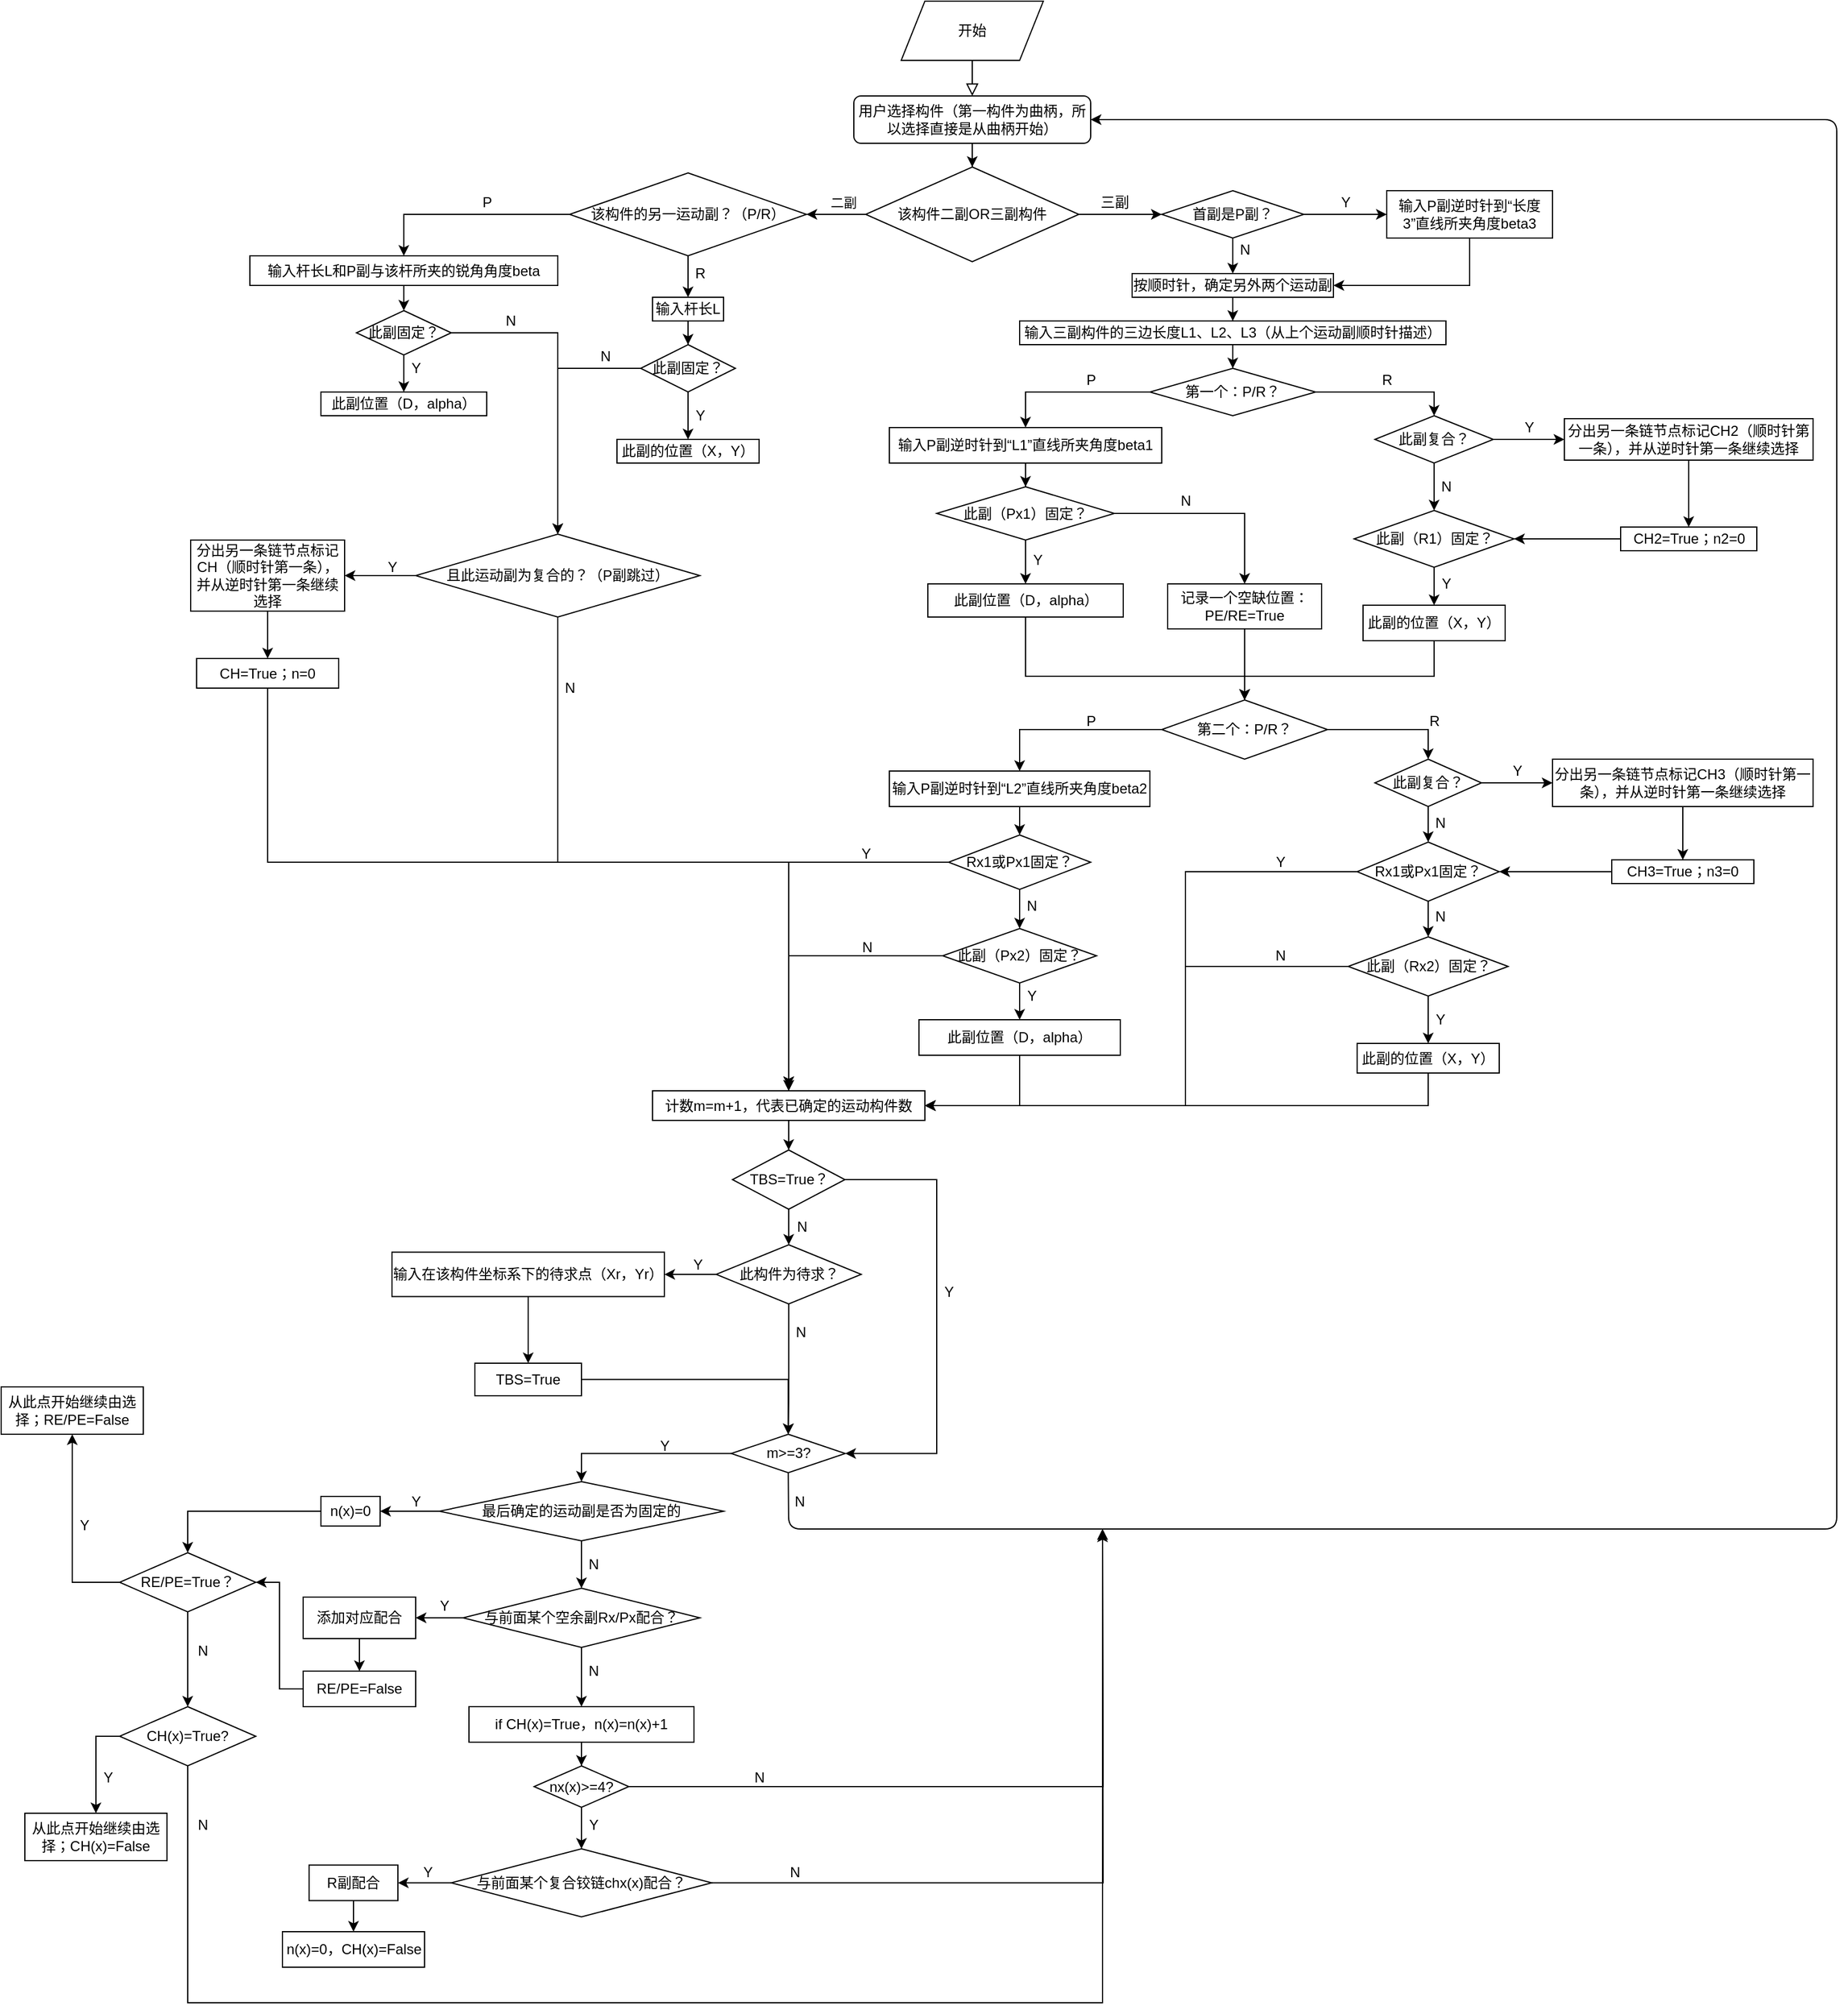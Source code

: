 <mxfile version="13.7.7" type="github">
  <diagram id="C5RBs43oDa-KdzZeNtuy" name="Page-1">
    <mxGraphModel dx="2249" dy="747" grid="1" gridSize="10" guides="1" tooltips="1" connect="1" arrows="1" fold="1" page="1" pageScale="1" pageWidth="827" pageHeight="1169" math="0" shadow="0">
      <root>
        <mxCell id="WIyWlLk6GJQsqaUBKTNV-0" />
        <mxCell id="WIyWlLk6GJQsqaUBKTNV-1" parent="WIyWlLk6GJQsqaUBKTNV-0" />
        <mxCell id="WIyWlLk6GJQsqaUBKTNV-2" value="" style="rounded=0;html=1;jettySize=auto;orthogonalLoop=1;fontSize=11;endArrow=block;endFill=0;endSize=8;strokeWidth=1;shadow=0;labelBackgroundColor=none;edgeStyle=orthogonalEdgeStyle;" parent="WIyWlLk6GJQsqaUBKTNV-1" edge="1">
          <mxGeometry relative="1" as="geometry">
            <mxPoint x="460" y="80" as="sourcePoint" />
            <mxPoint x="460" y="110" as="targetPoint" />
          </mxGeometry>
        </mxCell>
        <mxCell id="-kr_qZ6YlgbHXMkLGOQx-3" value="" style="edgeStyle=orthogonalEdgeStyle;rounded=0;orthogonalLoop=1;jettySize=auto;html=1;" edge="1" parent="WIyWlLk6GJQsqaUBKTNV-1" source="-kr_qZ6YlgbHXMkLGOQx-0" target="-kr_qZ6YlgbHXMkLGOQx-2">
          <mxGeometry relative="1" as="geometry" />
        </mxCell>
        <mxCell id="-kr_qZ6YlgbHXMkLGOQx-0" value="用户选择构件（第一构件为曲柄，所以选择直接是从曲柄开始）" style="rounded=1;whiteSpace=wrap;html=1;" vertex="1" parent="WIyWlLk6GJQsqaUBKTNV-1">
          <mxGeometry x="360" y="110" width="200" height="40" as="geometry" />
        </mxCell>
        <mxCell id="-kr_qZ6YlgbHXMkLGOQx-1" value="开始" style="shape=parallelogram;perimeter=parallelogramPerimeter;whiteSpace=wrap;html=1;fixedSize=1;" vertex="1" parent="WIyWlLk6GJQsqaUBKTNV-1">
          <mxGeometry x="400" y="30" width="120" height="50" as="geometry" />
        </mxCell>
        <mxCell id="-kr_qZ6YlgbHXMkLGOQx-5" value="" style="edgeStyle=orthogonalEdgeStyle;rounded=0;orthogonalLoop=1;jettySize=auto;html=1;" edge="1" parent="WIyWlLk6GJQsqaUBKTNV-1" source="-kr_qZ6YlgbHXMkLGOQx-2" target="-kr_qZ6YlgbHXMkLGOQx-4">
          <mxGeometry relative="1" as="geometry" />
        </mxCell>
        <mxCell id="-kr_qZ6YlgbHXMkLGOQx-6" value="二副&lt;br&gt;" style="edgeLabel;html=1;align=center;verticalAlign=middle;resizable=0;points=[];" vertex="1" connectable="0" parent="-kr_qZ6YlgbHXMkLGOQx-5">
          <mxGeometry x="-0.25" y="-3" relative="1" as="geometry">
            <mxPoint y="-7" as="offset" />
          </mxGeometry>
        </mxCell>
        <mxCell id="-kr_qZ6YlgbHXMkLGOQx-9" value="" style="edgeStyle=orthogonalEdgeStyle;rounded=0;orthogonalLoop=1;jettySize=auto;html=1;" edge="1" parent="WIyWlLk6GJQsqaUBKTNV-1" source="-kr_qZ6YlgbHXMkLGOQx-2" target="-kr_qZ6YlgbHXMkLGOQx-8">
          <mxGeometry relative="1" as="geometry" />
        </mxCell>
        <mxCell id="-kr_qZ6YlgbHXMkLGOQx-2" value="该构件二副OR三副构件" style="rhombus;whiteSpace=wrap;html=1;" vertex="1" parent="WIyWlLk6GJQsqaUBKTNV-1">
          <mxGeometry x="370" y="170" width="180" height="80" as="geometry" />
        </mxCell>
        <mxCell id="-kr_qZ6YlgbHXMkLGOQx-27" value="" style="edgeStyle=orthogonalEdgeStyle;rounded=0;orthogonalLoop=1;jettySize=auto;html=1;" edge="1" parent="WIyWlLk6GJQsqaUBKTNV-1" source="-kr_qZ6YlgbHXMkLGOQx-4" target="-kr_qZ6YlgbHXMkLGOQx-26">
          <mxGeometry relative="1" as="geometry" />
        </mxCell>
        <mxCell id="-kr_qZ6YlgbHXMkLGOQx-30" value="" style="edgeStyle=orthogonalEdgeStyle;rounded=0;orthogonalLoop=1;jettySize=auto;html=1;entryX=0.5;entryY=0;entryDx=0;entryDy=0;" edge="1" parent="WIyWlLk6GJQsqaUBKTNV-1" source="-kr_qZ6YlgbHXMkLGOQx-4" target="-kr_qZ6YlgbHXMkLGOQx-29">
          <mxGeometry relative="1" as="geometry" />
        </mxCell>
        <mxCell id="-kr_qZ6YlgbHXMkLGOQx-4" value="该构件的另一运动副？（P/R）" style="rhombus;whiteSpace=wrap;html=1;" vertex="1" parent="WIyWlLk6GJQsqaUBKTNV-1">
          <mxGeometry x="120" y="175" width="200" height="70" as="geometry" />
        </mxCell>
        <mxCell id="-kr_qZ6YlgbHXMkLGOQx-12" value="" style="edgeStyle=orthogonalEdgeStyle;rounded=0;orthogonalLoop=1;jettySize=auto;html=1;entryX=0.5;entryY=0;entryDx=0;entryDy=0;" edge="1" parent="WIyWlLk6GJQsqaUBKTNV-1" source="-kr_qZ6YlgbHXMkLGOQx-8" target="-kr_qZ6YlgbHXMkLGOQx-16">
          <mxGeometry relative="1" as="geometry">
            <mxPoint x="690" y="270" as="targetPoint" />
          </mxGeometry>
        </mxCell>
        <mxCell id="-kr_qZ6YlgbHXMkLGOQx-15" value="" style="edgeStyle=orthogonalEdgeStyle;rounded=0;orthogonalLoop=1;jettySize=auto;html=1;" edge="1" parent="WIyWlLk6GJQsqaUBKTNV-1" source="-kr_qZ6YlgbHXMkLGOQx-8" target="-kr_qZ6YlgbHXMkLGOQx-14">
          <mxGeometry relative="1" as="geometry" />
        </mxCell>
        <mxCell id="-kr_qZ6YlgbHXMkLGOQx-8" value="首副是P副？" style="rhombus;whiteSpace=wrap;html=1;" vertex="1" parent="WIyWlLk6GJQsqaUBKTNV-1">
          <mxGeometry x="620" y="190" width="120" height="40" as="geometry" />
        </mxCell>
        <mxCell id="-kr_qZ6YlgbHXMkLGOQx-10" value="三副" style="text;html=1;align=center;verticalAlign=middle;resizable=0;points=[];autosize=1;" vertex="1" parent="WIyWlLk6GJQsqaUBKTNV-1">
          <mxGeometry x="560" y="190" width="40" height="20" as="geometry" />
        </mxCell>
        <mxCell id="-kr_qZ6YlgbHXMkLGOQx-13" value="N" style="text;html=1;align=center;verticalAlign=middle;resizable=0;points=[];autosize=1;" vertex="1" parent="WIyWlLk6GJQsqaUBKTNV-1">
          <mxGeometry x="680" y="230" width="20" height="20" as="geometry" />
        </mxCell>
        <mxCell id="-kr_qZ6YlgbHXMkLGOQx-25" value="" style="edgeStyle=orthogonalEdgeStyle;rounded=0;orthogonalLoop=1;jettySize=auto;html=1;entryX=1;entryY=0.5;entryDx=0;entryDy=0;exitX=0.5;exitY=1;exitDx=0;exitDy=0;" edge="1" parent="WIyWlLk6GJQsqaUBKTNV-1" source="-kr_qZ6YlgbHXMkLGOQx-14" target="-kr_qZ6YlgbHXMkLGOQx-16">
          <mxGeometry relative="1" as="geometry" />
        </mxCell>
        <mxCell id="-kr_qZ6YlgbHXMkLGOQx-14" value="输入P副逆时针到“长度3”直线所夹角度beta3" style="whiteSpace=wrap;html=1;" vertex="1" parent="WIyWlLk6GJQsqaUBKTNV-1">
          <mxGeometry x="810" y="190" width="140" height="40" as="geometry" />
        </mxCell>
        <mxCell id="-kr_qZ6YlgbHXMkLGOQx-24" value="" style="edgeStyle=orthogonalEdgeStyle;rounded=0;orthogonalLoop=1;jettySize=auto;html=1;" edge="1" parent="WIyWlLk6GJQsqaUBKTNV-1" source="-kr_qZ6YlgbHXMkLGOQx-16" target="-kr_qZ6YlgbHXMkLGOQx-23">
          <mxGeometry relative="1" as="geometry" />
        </mxCell>
        <mxCell id="-kr_qZ6YlgbHXMkLGOQx-16" value="按顺时针，确定另外两个运动副" style="rounded=0;whiteSpace=wrap;html=1;" vertex="1" parent="WIyWlLk6GJQsqaUBKTNV-1">
          <mxGeometry x="595" y="260" width="170" height="20" as="geometry" />
        </mxCell>
        <mxCell id="-kr_qZ6YlgbHXMkLGOQx-18" value="Y" style="text;html=1;align=center;verticalAlign=middle;resizable=0;points=[];autosize=1;" vertex="1" parent="WIyWlLk6GJQsqaUBKTNV-1">
          <mxGeometry x="765" y="190" width="20" height="20" as="geometry" />
        </mxCell>
        <mxCell id="-kr_qZ6YlgbHXMkLGOQx-19" style="edgeStyle=orthogonalEdgeStyle;rounded=0;orthogonalLoop=1;jettySize=auto;html=1;exitX=0.5;exitY=1;exitDx=0;exitDy=0;" edge="1" parent="WIyWlLk6GJQsqaUBKTNV-1" source="-kr_qZ6YlgbHXMkLGOQx-16" target="-kr_qZ6YlgbHXMkLGOQx-16">
          <mxGeometry relative="1" as="geometry" />
        </mxCell>
        <mxCell id="-kr_qZ6YlgbHXMkLGOQx-20" style="edgeStyle=orthogonalEdgeStyle;rounded=0;orthogonalLoop=1;jettySize=auto;html=1;exitX=0.5;exitY=1;exitDx=0;exitDy=0;" edge="1" parent="WIyWlLk6GJQsqaUBKTNV-1" source="-kr_qZ6YlgbHXMkLGOQx-16" target="-kr_qZ6YlgbHXMkLGOQx-16">
          <mxGeometry relative="1" as="geometry" />
        </mxCell>
        <mxCell id="-kr_qZ6YlgbHXMkLGOQx-53" value="" style="edgeStyle=orthogonalEdgeStyle;rounded=0;orthogonalLoop=1;jettySize=auto;html=1;" edge="1" parent="WIyWlLk6GJQsqaUBKTNV-1" source="-kr_qZ6YlgbHXMkLGOQx-23" target="-kr_qZ6YlgbHXMkLGOQx-52">
          <mxGeometry relative="1" as="geometry" />
        </mxCell>
        <mxCell id="-kr_qZ6YlgbHXMkLGOQx-23" value="输入三副构件的三边长度L1、L2、L3（从上个运动副顺时针描述）" style="whiteSpace=wrap;html=1;rounded=0;" vertex="1" parent="WIyWlLk6GJQsqaUBKTNV-1">
          <mxGeometry x="500" y="300" width="360" height="20" as="geometry" />
        </mxCell>
        <mxCell id="-kr_qZ6YlgbHXMkLGOQx-40" value="" style="edgeStyle=orthogonalEdgeStyle;rounded=0;orthogonalLoop=1;jettySize=auto;html=1;" edge="1" parent="WIyWlLk6GJQsqaUBKTNV-1" source="-kr_qZ6YlgbHXMkLGOQx-26" target="-kr_qZ6YlgbHXMkLGOQx-39">
          <mxGeometry relative="1" as="geometry" />
        </mxCell>
        <mxCell id="-kr_qZ6YlgbHXMkLGOQx-26" value="输入杆长L" style="whiteSpace=wrap;html=1;" vertex="1" parent="WIyWlLk6GJQsqaUBKTNV-1">
          <mxGeometry x="190" y="280" width="60" height="20" as="geometry" />
        </mxCell>
        <mxCell id="-kr_qZ6YlgbHXMkLGOQx-28" value="R" style="text;html=1;align=center;verticalAlign=middle;resizable=0;points=[];autosize=1;" vertex="1" parent="WIyWlLk6GJQsqaUBKTNV-1">
          <mxGeometry x="220" y="250" width="20" height="20" as="geometry" />
        </mxCell>
        <mxCell id="-kr_qZ6YlgbHXMkLGOQx-33" value="" style="edgeStyle=orthogonalEdgeStyle;rounded=0;orthogonalLoop=1;jettySize=auto;html=1;" edge="1" parent="WIyWlLk6GJQsqaUBKTNV-1" source="-kr_qZ6YlgbHXMkLGOQx-29" target="-kr_qZ6YlgbHXMkLGOQx-32">
          <mxGeometry relative="1" as="geometry" />
        </mxCell>
        <mxCell id="-kr_qZ6YlgbHXMkLGOQx-29" value="输入杆长L和P副与该杆所夹的锐角角度beta" style="whiteSpace=wrap;html=1;" vertex="1" parent="WIyWlLk6GJQsqaUBKTNV-1">
          <mxGeometry x="-150" y="245" width="260" height="25" as="geometry" />
        </mxCell>
        <mxCell id="-kr_qZ6YlgbHXMkLGOQx-31" value="P" style="text;html=1;align=center;verticalAlign=middle;resizable=0;points=[];autosize=1;" vertex="1" parent="WIyWlLk6GJQsqaUBKTNV-1">
          <mxGeometry x="40" y="190" width="20" height="20" as="geometry" />
        </mxCell>
        <mxCell id="-kr_qZ6YlgbHXMkLGOQx-35" value="" style="edgeStyle=orthogonalEdgeStyle;rounded=0;orthogonalLoop=1;jettySize=auto;html=1;" edge="1" parent="WIyWlLk6GJQsqaUBKTNV-1" source="-kr_qZ6YlgbHXMkLGOQx-32" target="-kr_qZ6YlgbHXMkLGOQx-34">
          <mxGeometry relative="1" as="geometry" />
        </mxCell>
        <mxCell id="-kr_qZ6YlgbHXMkLGOQx-38" value="" style="edgeStyle=orthogonalEdgeStyle;rounded=0;orthogonalLoop=1;jettySize=auto;html=1;exitX=1;exitY=0.5;exitDx=0;exitDy=0;" edge="1" parent="WIyWlLk6GJQsqaUBKTNV-1" source="-kr_qZ6YlgbHXMkLGOQx-32" target="-kr_qZ6YlgbHXMkLGOQx-37">
          <mxGeometry relative="1" as="geometry" />
        </mxCell>
        <mxCell id="-kr_qZ6YlgbHXMkLGOQx-32" value="此副固定？" style="rhombus;whiteSpace=wrap;html=1;" vertex="1" parent="WIyWlLk6GJQsqaUBKTNV-1">
          <mxGeometry x="-60" y="291.25" width="80" height="37.5" as="geometry" />
        </mxCell>
        <mxCell id="-kr_qZ6YlgbHXMkLGOQx-34" value="此副位置（D，alpha）" style="whiteSpace=wrap;html=1;" vertex="1" parent="WIyWlLk6GJQsqaUBKTNV-1">
          <mxGeometry x="-90" y="360" width="140" height="20" as="geometry" />
        </mxCell>
        <mxCell id="-kr_qZ6YlgbHXMkLGOQx-36" value="Y" style="text;html=1;align=center;verticalAlign=middle;resizable=0;points=[];autosize=1;" vertex="1" parent="WIyWlLk6GJQsqaUBKTNV-1">
          <mxGeometry x="-20" y="330" width="20" height="20" as="geometry" />
        </mxCell>
        <mxCell id="-kr_qZ6YlgbHXMkLGOQx-49" value="" style="edgeStyle=orthogonalEdgeStyle;rounded=0;orthogonalLoop=1;jettySize=auto;html=1;" edge="1" parent="WIyWlLk6GJQsqaUBKTNV-1" source="-kr_qZ6YlgbHXMkLGOQx-37" target="-kr_qZ6YlgbHXMkLGOQx-48">
          <mxGeometry relative="1" as="geometry" />
        </mxCell>
        <mxCell id="-kr_qZ6YlgbHXMkLGOQx-126" style="edgeStyle=orthogonalEdgeStyle;rounded=0;orthogonalLoop=1;jettySize=auto;html=1;exitX=0.5;exitY=1;exitDx=0;exitDy=0;entryX=0.5;entryY=0;entryDx=0;entryDy=0;" edge="1" parent="WIyWlLk6GJQsqaUBKTNV-1">
          <mxGeometry relative="1" as="geometry">
            <mxPoint x="110" y="547" as="sourcePoint" />
            <mxPoint x="305" y="947" as="targetPoint" />
            <Array as="points">
              <mxPoint x="110" y="757" />
              <mxPoint x="305" y="757" />
            </Array>
          </mxGeometry>
        </mxCell>
        <mxCell id="-kr_qZ6YlgbHXMkLGOQx-37" value="且此运动副为复合的？（P副跳过）" style="rhombus;whiteSpace=wrap;html=1;" vertex="1" parent="WIyWlLk6GJQsqaUBKTNV-1">
          <mxGeometry x="-10" y="480" width="240" height="70" as="geometry" />
        </mxCell>
        <mxCell id="-kr_qZ6YlgbHXMkLGOQx-41" style="edgeStyle=orthogonalEdgeStyle;rounded=0;orthogonalLoop=1;jettySize=auto;html=1;exitX=0;exitY=0.5;exitDx=0;exitDy=0;entryX=0.5;entryY=0;entryDx=0;entryDy=0;" edge="1" parent="WIyWlLk6GJQsqaUBKTNV-1" source="-kr_qZ6YlgbHXMkLGOQx-39" target="-kr_qZ6YlgbHXMkLGOQx-37">
          <mxGeometry relative="1" as="geometry" />
        </mxCell>
        <mxCell id="-kr_qZ6YlgbHXMkLGOQx-45" value="" style="edgeStyle=orthogonalEdgeStyle;rounded=0;orthogonalLoop=1;jettySize=auto;html=1;" edge="1" parent="WIyWlLk6GJQsqaUBKTNV-1" source="-kr_qZ6YlgbHXMkLGOQx-39" target="-kr_qZ6YlgbHXMkLGOQx-44">
          <mxGeometry relative="1" as="geometry" />
        </mxCell>
        <mxCell id="-kr_qZ6YlgbHXMkLGOQx-39" value="此副固定？" style="rhombus;whiteSpace=wrap;html=1;" vertex="1" parent="WIyWlLk6GJQsqaUBKTNV-1">
          <mxGeometry x="180" y="320" width="80" height="40" as="geometry" />
        </mxCell>
        <mxCell id="-kr_qZ6YlgbHXMkLGOQx-42" value="N" style="text;html=1;align=center;verticalAlign=middle;resizable=0;points=[];autosize=1;" vertex="1" parent="WIyWlLk6GJQsqaUBKTNV-1">
          <mxGeometry x="60" y="290" width="20" height="20" as="geometry" />
        </mxCell>
        <mxCell id="-kr_qZ6YlgbHXMkLGOQx-43" value="N" style="text;html=1;align=center;verticalAlign=middle;resizable=0;points=[];autosize=1;" vertex="1" parent="WIyWlLk6GJQsqaUBKTNV-1">
          <mxGeometry x="140" y="320" width="20" height="20" as="geometry" />
        </mxCell>
        <mxCell id="-kr_qZ6YlgbHXMkLGOQx-44" value="此副的位置（X，Y）" style="whiteSpace=wrap;html=1;" vertex="1" parent="WIyWlLk6GJQsqaUBKTNV-1">
          <mxGeometry x="160" y="400" width="120" height="20" as="geometry" />
        </mxCell>
        <mxCell id="-kr_qZ6YlgbHXMkLGOQx-46" value="Y" style="text;html=1;align=center;verticalAlign=middle;resizable=0;points=[];autosize=1;" vertex="1" parent="WIyWlLk6GJQsqaUBKTNV-1">
          <mxGeometry x="220" y="370" width="20" height="20" as="geometry" />
        </mxCell>
        <mxCell id="-kr_qZ6YlgbHXMkLGOQx-51" value="" style="edgeStyle=orthogonalEdgeStyle;rounded=0;orthogonalLoop=1;jettySize=auto;html=1;" edge="1" parent="WIyWlLk6GJQsqaUBKTNV-1" source="-kr_qZ6YlgbHXMkLGOQx-48" target="-kr_qZ6YlgbHXMkLGOQx-50">
          <mxGeometry relative="1" as="geometry" />
        </mxCell>
        <mxCell id="-kr_qZ6YlgbHXMkLGOQx-48" value="分出另一条链节点标记CH（顺时针第一条），并从逆时针第一条继续选择" style="whiteSpace=wrap;html=1;" vertex="1" parent="WIyWlLk6GJQsqaUBKTNV-1">
          <mxGeometry x="-200" y="485" width="130" height="60" as="geometry" />
        </mxCell>
        <mxCell id="-kr_qZ6YlgbHXMkLGOQx-152" style="edgeStyle=orthogonalEdgeStyle;rounded=0;orthogonalLoop=1;jettySize=auto;html=1;exitX=0.5;exitY=1;exitDx=0;exitDy=0;entryX=0.5;entryY=0;entryDx=0;entryDy=0;" edge="1" parent="WIyWlLk6GJQsqaUBKTNV-1">
          <mxGeometry relative="1" as="geometry">
            <mxPoint x="-135" y="607.0" as="sourcePoint" />
            <mxPoint x="305" y="947" as="targetPoint" />
            <Array as="points">
              <mxPoint x="-135" y="757" />
              <mxPoint x="305" y="757" />
            </Array>
          </mxGeometry>
        </mxCell>
        <mxCell id="-kr_qZ6YlgbHXMkLGOQx-50" value="CH=True；n=0" style="whiteSpace=wrap;html=1;" vertex="1" parent="WIyWlLk6GJQsqaUBKTNV-1">
          <mxGeometry x="-195" y="585" width="120" height="25" as="geometry" />
        </mxCell>
        <mxCell id="-kr_qZ6YlgbHXMkLGOQx-55" value="" style="edgeStyle=orthogonalEdgeStyle;rounded=0;orthogonalLoop=1;jettySize=auto;html=1;exitX=0;exitY=0.5;exitDx=0;exitDy=0;" edge="1" parent="WIyWlLk6GJQsqaUBKTNV-1" source="-kr_qZ6YlgbHXMkLGOQx-52" target="-kr_qZ6YlgbHXMkLGOQx-54">
          <mxGeometry relative="1" as="geometry" />
        </mxCell>
        <mxCell id="-kr_qZ6YlgbHXMkLGOQx-60" value="" style="edgeStyle=orthogonalEdgeStyle;rounded=0;orthogonalLoop=1;jettySize=auto;html=1;entryX=0.5;entryY=0;entryDx=0;entryDy=0;" edge="1" parent="WIyWlLk6GJQsqaUBKTNV-1" source="-kr_qZ6YlgbHXMkLGOQx-52" target="-kr_qZ6YlgbHXMkLGOQx-59">
          <mxGeometry relative="1" as="geometry" />
        </mxCell>
        <mxCell id="-kr_qZ6YlgbHXMkLGOQx-52" value="第一个：P/R？" style="rhombus;whiteSpace=wrap;html=1;rounded=0;" vertex="1" parent="WIyWlLk6GJQsqaUBKTNV-1">
          <mxGeometry x="610" y="340" width="140" height="40" as="geometry" />
        </mxCell>
        <mxCell id="-kr_qZ6YlgbHXMkLGOQx-63" value="" style="edgeStyle=orthogonalEdgeStyle;rounded=0;orthogonalLoop=1;jettySize=auto;html=1;" edge="1" parent="WIyWlLk6GJQsqaUBKTNV-1" source="-kr_qZ6YlgbHXMkLGOQx-54" target="-kr_qZ6YlgbHXMkLGOQx-62">
          <mxGeometry relative="1" as="geometry" />
        </mxCell>
        <mxCell id="-kr_qZ6YlgbHXMkLGOQx-54" value="输入P副逆时针到“L1”直线所夹角度beta1" style="whiteSpace=wrap;html=1;rounded=0;" vertex="1" parent="WIyWlLk6GJQsqaUBKTNV-1">
          <mxGeometry x="390" y="390" width="230" height="30" as="geometry" />
        </mxCell>
        <mxCell id="-kr_qZ6YlgbHXMkLGOQx-56" value="P" style="text;html=1;align=center;verticalAlign=middle;resizable=0;points=[];autosize=1;" vertex="1" parent="WIyWlLk6GJQsqaUBKTNV-1">
          <mxGeometry x="550" y="340" width="20" height="20" as="geometry" />
        </mxCell>
        <mxCell id="-kr_qZ6YlgbHXMkLGOQx-71" value="" style="edgeStyle=orthogonalEdgeStyle;rounded=0;orthogonalLoop=1;jettySize=auto;html=1;" edge="1" parent="WIyWlLk6GJQsqaUBKTNV-1" source="-kr_qZ6YlgbHXMkLGOQx-59" target="-kr_qZ6YlgbHXMkLGOQx-70">
          <mxGeometry relative="1" as="geometry" />
        </mxCell>
        <mxCell id="-kr_qZ6YlgbHXMkLGOQx-76" value="" style="edgeStyle=orthogonalEdgeStyle;rounded=0;orthogonalLoop=1;jettySize=auto;html=1;" edge="1" parent="WIyWlLk6GJQsqaUBKTNV-1" source="-kr_qZ6YlgbHXMkLGOQx-59" target="-kr_qZ6YlgbHXMkLGOQx-75">
          <mxGeometry relative="1" as="geometry" />
        </mxCell>
        <mxCell id="-kr_qZ6YlgbHXMkLGOQx-59" value="此副复合？" style="rhombus;whiteSpace=wrap;html=1;rounded=0;" vertex="1" parent="WIyWlLk6GJQsqaUBKTNV-1">
          <mxGeometry x="800" y="380" width="100" height="40" as="geometry" />
        </mxCell>
        <mxCell id="-kr_qZ6YlgbHXMkLGOQx-61" value="R" style="text;html=1;align=center;verticalAlign=middle;resizable=0;points=[];autosize=1;" vertex="1" parent="WIyWlLk6GJQsqaUBKTNV-1">
          <mxGeometry x="800" y="340" width="20" height="20" as="geometry" />
        </mxCell>
        <mxCell id="-kr_qZ6YlgbHXMkLGOQx-65" value="" style="edgeStyle=orthogonalEdgeStyle;rounded=0;orthogonalLoop=1;jettySize=auto;html=1;" edge="1" parent="WIyWlLk6GJQsqaUBKTNV-1" source="-kr_qZ6YlgbHXMkLGOQx-62" target="-kr_qZ6YlgbHXMkLGOQx-64">
          <mxGeometry relative="1" as="geometry" />
        </mxCell>
        <mxCell id="-kr_qZ6YlgbHXMkLGOQx-68" value="" style="edgeStyle=orthogonalEdgeStyle;rounded=0;orthogonalLoop=1;jettySize=auto;html=1;" edge="1" parent="WIyWlLk6GJQsqaUBKTNV-1" source="-kr_qZ6YlgbHXMkLGOQx-62" target="-kr_qZ6YlgbHXMkLGOQx-67">
          <mxGeometry relative="1" as="geometry" />
        </mxCell>
        <mxCell id="-kr_qZ6YlgbHXMkLGOQx-62" value="此副（Px1）固定？" style="rhombus;whiteSpace=wrap;html=1;rounded=0;" vertex="1" parent="WIyWlLk6GJQsqaUBKTNV-1">
          <mxGeometry x="430" y="440" width="150" height="45" as="geometry" />
        </mxCell>
        <mxCell id="-kr_qZ6YlgbHXMkLGOQx-83" style="edgeStyle=orthogonalEdgeStyle;rounded=0;orthogonalLoop=1;jettySize=auto;html=1;exitX=0.5;exitY=1;exitDx=0;exitDy=0;entryX=0.5;entryY=0;entryDx=0;entryDy=0;" edge="1" parent="WIyWlLk6GJQsqaUBKTNV-1" source="-kr_qZ6YlgbHXMkLGOQx-64" target="-kr_qZ6YlgbHXMkLGOQx-80">
          <mxGeometry relative="1" as="geometry">
            <mxPoint x="720" y="680" as="targetPoint" />
            <Array as="points">
              <mxPoint x="505" y="600" />
              <mxPoint x="690" y="600" />
            </Array>
          </mxGeometry>
        </mxCell>
        <mxCell id="-kr_qZ6YlgbHXMkLGOQx-64" value="此副位置（D，alpha）" style="whiteSpace=wrap;html=1;rounded=0;" vertex="1" parent="WIyWlLk6GJQsqaUBKTNV-1">
          <mxGeometry x="422.5" y="522" width="165" height="28" as="geometry" />
        </mxCell>
        <mxCell id="-kr_qZ6YlgbHXMkLGOQx-66" value="Y" style="text;html=1;align=center;verticalAlign=middle;resizable=0;points=[];autosize=1;" vertex="1" parent="WIyWlLk6GJQsqaUBKTNV-1">
          <mxGeometry x="505" y="492" width="20" height="20" as="geometry" />
        </mxCell>
        <mxCell id="-kr_qZ6YlgbHXMkLGOQx-82" style="edgeStyle=orthogonalEdgeStyle;rounded=0;orthogonalLoop=1;jettySize=auto;html=1;exitX=0.5;exitY=1;exitDx=0;exitDy=0;entryX=0.5;entryY=0;entryDx=0;entryDy=0;" edge="1" parent="WIyWlLk6GJQsqaUBKTNV-1" source="-kr_qZ6YlgbHXMkLGOQx-67" target="-kr_qZ6YlgbHXMkLGOQx-80">
          <mxGeometry relative="1" as="geometry" />
        </mxCell>
        <mxCell id="-kr_qZ6YlgbHXMkLGOQx-67" value="记录一个空缺位置：PE/RE=True" style="whiteSpace=wrap;html=1;rounded=0;" vertex="1" parent="WIyWlLk6GJQsqaUBKTNV-1">
          <mxGeometry x="625" y="522" width="130" height="38" as="geometry" />
        </mxCell>
        <mxCell id="-kr_qZ6YlgbHXMkLGOQx-69" value="N" style="text;html=1;align=center;verticalAlign=middle;resizable=0;points=[];autosize=1;" vertex="1" parent="WIyWlLk6GJQsqaUBKTNV-1">
          <mxGeometry x="630" y="442" width="20" height="20" as="geometry" />
        </mxCell>
        <mxCell id="-kr_qZ6YlgbHXMkLGOQx-73" value="" style="edgeStyle=orthogonalEdgeStyle;rounded=0;orthogonalLoop=1;jettySize=auto;html=1;" edge="1" parent="WIyWlLk6GJQsqaUBKTNV-1" source="-kr_qZ6YlgbHXMkLGOQx-70" target="-kr_qZ6YlgbHXMkLGOQx-72">
          <mxGeometry relative="1" as="geometry" />
        </mxCell>
        <mxCell id="-kr_qZ6YlgbHXMkLGOQx-70" value="此副（R1）固定？" style="rhombus;whiteSpace=wrap;html=1;rounded=0;" vertex="1" parent="WIyWlLk6GJQsqaUBKTNV-1">
          <mxGeometry x="782.5" y="460" width="135" height="48" as="geometry" />
        </mxCell>
        <mxCell id="-kr_qZ6YlgbHXMkLGOQx-81" value="" style="edgeStyle=orthogonalEdgeStyle;rounded=0;orthogonalLoop=1;jettySize=auto;html=1;exitX=0.5;exitY=1;exitDx=0;exitDy=0;" edge="1" parent="WIyWlLk6GJQsqaUBKTNV-1" source="-kr_qZ6YlgbHXMkLGOQx-72" target="-kr_qZ6YlgbHXMkLGOQx-80">
          <mxGeometry relative="1" as="geometry">
            <Array as="points">
              <mxPoint x="850" y="600" />
              <mxPoint x="690" y="600" />
            </Array>
          </mxGeometry>
        </mxCell>
        <mxCell id="-kr_qZ6YlgbHXMkLGOQx-72" value="此副的位置（X，Y）" style="whiteSpace=wrap;html=1;rounded=0;" vertex="1" parent="WIyWlLk6GJQsqaUBKTNV-1">
          <mxGeometry x="790" y="540" width="120" height="30" as="geometry" />
        </mxCell>
        <mxCell id="-kr_qZ6YlgbHXMkLGOQx-74" value="Y" style="text;html=1;align=center;verticalAlign=middle;resizable=0;points=[];autosize=1;" vertex="1" parent="WIyWlLk6GJQsqaUBKTNV-1">
          <mxGeometry x="850" y="512" width="20" height="20" as="geometry" />
        </mxCell>
        <mxCell id="-kr_qZ6YlgbHXMkLGOQx-78" value="" style="edgeStyle=orthogonalEdgeStyle;rounded=0;orthogonalLoop=1;jettySize=auto;html=1;" edge="1" parent="WIyWlLk6GJQsqaUBKTNV-1" source="-kr_qZ6YlgbHXMkLGOQx-75" target="-kr_qZ6YlgbHXMkLGOQx-77">
          <mxGeometry relative="1" as="geometry" />
        </mxCell>
        <mxCell id="-kr_qZ6YlgbHXMkLGOQx-75" value="分出另一条链节点标记CH2（顺时针第一条），并从逆时针第一条继续选择" style="whiteSpace=wrap;html=1;rounded=0;" vertex="1" parent="WIyWlLk6GJQsqaUBKTNV-1">
          <mxGeometry x="960" y="382.5" width="210" height="35" as="geometry" />
        </mxCell>
        <mxCell id="-kr_qZ6YlgbHXMkLGOQx-79" style="edgeStyle=orthogonalEdgeStyle;rounded=0;orthogonalLoop=1;jettySize=auto;html=1;exitX=0;exitY=0.5;exitDx=0;exitDy=0;entryX=1;entryY=0.5;entryDx=0;entryDy=0;" edge="1" parent="WIyWlLk6GJQsqaUBKTNV-1" source="-kr_qZ6YlgbHXMkLGOQx-77" target="-kr_qZ6YlgbHXMkLGOQx-70">
          <mxGeometry relative="1" as="geometry" />
        </mxCell>
        <mxCell id="-kr_qZ6YlgbHXMkLGOQx-77" value="CH2=True；n2=0" style="whiteSpace=wrap;html=1;rounded=0;" vertex="1" parent="WIyWlLk6GJQsqaUBKTNV-1">
          <mxGeometry x="1007.5" y="474" width="115" height="20" as="geometry" />
        </mxCell>
        <mxCell id="-kr_qZ6YlgbHXMkLGOQx-87" value="" style="edgeStyle=orthogonalEdgeStyle;rounded=0;orthogonalLoop=1;jettySize=auto;html=1;" edge="1" parent="WIyWlLk6GJQsqaUBKTNV-1" source="-kr_qZ6YlgbHXMkLGOQx-80" target="-kr_qZ6YlgbHXMkLGOQx-86">
          <mxGeometry relative="1" as="geometry" />
        </mxCell>
        <mxCell id="-kr_qZ6YlgbHXMkLGOQx-90" value="" style="edgeStyle=orthogonalEdgeStyle;rounded=0;orthogonalLoop=1;jettySize=auto;html=1;entryX=0.5;entryY=0;entryDx=0;entryDy=0;" edge="1" parent="WIyWlLk6GJQsqaUBKTNV-1" source="-kr_qZ6YlgbHXMkLGOQx-80" target="-kr_qZ6YlgbHXMkLGOQx-89">
          <mxGeometry relative="1" as="geometry" />
        </mxCell>
        <mxCell id="-kr_qZ6YlgbHXMkLGOQx-80" value="第二个：P/R？" style="rhombus;whiteSpace=wrap;html=1;rounded=0;" vertex="1" parent="WIyWlLk6GJQsqaUBKTNV-1">
          <mxGeometry x="620" y="620" width="140" height="50" as="geometry" />
        </mxCell>
        <mxCell id="-kr_qZ6YlgbHXMkLGOQx-84" value="Y" style="text;html=1;align=center;verticalAlign=middle;resizable=0;points=[];autosize=1;" vertex="1" parent="WIyWlLk6GJQsqaUBKTNV-1">
          <mxGeometry x="920" y="380" width="20" height="20" as="geometry" />
        </mxCell>
        <mxCell id="-kr_qZ6YlgbHXMkLGOQx-85" value="N" style="text;html=1;align=center;verticalAlign=middle;resizable=0;points=[];autosize=1;" vertex="1" parent="WIyWlLk6GJQsqaUBKTNV-1">
          <mxGeometry x="850" y="430" width="20" height="20" as="geometry" />
        </mxCell>
        <mxCell id="-kr_qZ6YlgbHXMkLGOQx-109" value="" style="edgeStyle=orthogonalEdgeStyle;rounded=0;orthogonalLoop=1;jettySize=auto;html=1;" edge="1" parent="WIyWlLk6GJQsqaUBKTNV-1" source="-kr_qZ6YlgbHXMkLGOQx-86" target="-kr_qZ6YlgbHXMkLGOQx-108">
          <mxGeometry relative="1" as="geometry" />
        </mxCell>
        <mxCell id="-kr_qZ6YlgbHXMkLGOQx-86" value="输入P副逆时针到“L2”直线所夹角度beta2" style="whiteSpace=wrap;html=1;rounded=0;" vertex="1" parent="WIyWlLk6GJQsqaUBKTNV-1">
          <mxGeometry x="390" y="680" width="220" height="30" as="geometry" />
        </mxCell>
        <mxCell id="-kr_qZ6YlgbHXMkLGOQx-88" value="P" style="text;html=1;align=center;verticalAlign=middle;resizable=0;points=[];autosize=1;" vertex="1" parent="WIyWlLk6GJQsqaUBKTNV-1">
          <mxGeometry x="550" y="628" width="20" height="20" as="geometry" />
        </mxCell>
        <mxCell id="-kr_qZ6YlgbHXMkLGOQx-93" value="" style="edgeStyle=orthogonalEdgeStyle;rounded=0;orthogonalLoop=1;jettySize=auto;html=1;" edge="1" parent="WIyWlLk6GJQsqaUBKTNV-1" source="-kr_qZ6YlgbHXMkLGOQx-89" target="-kr_qZ6YlgbHXMkLGOQx-92">
          <mxGeometry relative="1" as="geometry" />
        </mxCell>
        <mxCell id="-kr_qZ6YlgbHXMkLGOQx-97" value="" style="edgeStyle=orthogonalEdgeStyle;rounded=0;orthogonalLoop=1;jettySize=auto;html=1;" edge="1" parent="WIyWlLk6GJQsqaUBKTNV-1" source="-kr_qZ6YlgbHXMkLGOQx-89" target="-kr_qZ6YlgbHXMkLGOQx-96">
          <mxGeometry relative="1" as="geometry" />
        </mxCell>
        <mxCell id="-kr_qZ6YlgbHXMkLGOQx-89" value="此副复合？" style="rhombus;whiteSpace=wrap;html=1;rounded=0;" vertex="1" parent="WIyWlLk6GJQsqaUBKTNV-1">
          <mxGeometry x="800" y="670" width="90" height="40" as="geometry" />
        </mxCell>
        <mxCell id="-kr_qZ6YlgbHXMkLGOQx-91" value="R" style="text;html=1;align=center;verticalAlign=middle;resizable=0;points=[];autosize=1;" vertex="1" parent="WIyWlLk6GJQsqaUBKTNV-1">
          <mxGeometry x="840" y="628" width="20" height="20" as="geometry" />
        </mxCell>
        <mxCell id="-kr_qZ6YlgbHXMkLGOQx-95" value="" style="edgeStyle=orthogonalEdgeStyle;rounded=0;orthogonalLoop=1;jettySize=auto;html=1;" edge="1" parent="WIyWlLk6GJQsqaUBKTNV-1" source="-kr_qZ6YlgbHXMkLGOQx-92" target="-kr_qZ6YlgbHXMkLGOQx-94">
          <mxGeometry relative="1" as="geometry" />
        </mxCell>
        <mxCell id="-kr_qZ6YlgbHXMkLGOQx-92" value="分出另一条链节点标记CH3（顺时针第一条），并从逆时针第一条继续选择" style="whiteSpace=wrap;html=1;rounded=0;" vertex="1" parent="WIyWlLk6GJQsqaUBKTNV-1">
          <mxGeometry x="950" y="670" width="220" height="40" as="geometry" />
        </mxCell>
        <mxCell id="-kr_qZ6YlgbHXMkLGOQx-100" style="edgeStyle=orthogonalEdgeStyle;rounded=0;orthogonalLoop=1;jettySize=auto;html=1;exitX=0;exitY=0.5;exitDx=0;exitDy=0;entryX=1;entryY=0.5;entryDx=0;entryDy=0;" edge="1" parent="WIyWlLk6GJQsqaUBKTNV-1" source="-kr_qZ6YlgbHXMkLGOQx-94" target="-kr_qZ6YlgbHXMkLGOQx-96">
          <mxGeometry relative="1" as="geometry" />
        </mxCell>
        <mxCell id="-kr_qZ6YlgbHXMkLGOQx-94" value="CH3=True；n3=0" style="whiteSpace=wrap;html=1;rounded=0;" vertex="1" parent="WIyWlLk6GJQsqaUBKTNV-1">
          <mxGeometry x="1000" y="755" width="120" height="20" as="geometry" />
        </mxCell>
        <mxCell id="-kr_qZ6YlgbHXMkLGOQx-102" value="" style="edgeStyle=orthogonalEdgeStyle;rounded=0;orthogonalLoop=1;jettySize=auto;html=1;" edge="1" parent="WIyWlLk6GJQsqaUBKTNV-1" source="-kr_qZ6YlgbHXMkLGOQx-96" target="-kr_qZ6YlgbHXMkLGOQx-101">
          <mxGeometry relative="1" as="geometry" />
        </mxCell>
        <mxCell id="-kr_qZ6YlgbHXMkLGOQx-120" style="edgeStyle=orthogonalEdgeStyle;rounded=0;orthogonalLoop=1;jettySize=auto;html=1;exitX=0;exitY=0.5;exitDx=0;exitDy=0;entryX=1;entryY=0.5;entryDx=0;entryDy=0;" edge="1" parent="WIyWlLk6GJQsqaUBKTNV-1" source="-kr_qZ6YlgbHXMkLGOQx-96" target="-kr_qZ6YlgbHXMkLGOQx-107">
          <mxGeometry relative="1" as="geometry">
            <Array as="points">
              <mxPoint x="640" y="765" />
              <mxPoint x="640" y="963" />
            </Array>
          </mxGeometry>
        </mxCell>
        <mxCell id="-kr_qZ6YlgbHXMkLGOQx-96" value="Rx1或Px1固定？" style="rhombus;whiteSpace=wrap;html=1;rounded=0;" vertex="1" parent="WIyWlLk6GJQsqaUBKTNV-1">
          <mxGeometry x="785" y="740" width="120" height="50" as="geometry" />
        </mxCell>
        <mxCell id="-kr_qZ6YlgbHXMkLGOQx-98" value="Y" style="text;html=1;align=center;verticalAlign=middle;resizable=0;points=[];autosize=1;" vertex="1" parent="WIyWlLk6GJQsqaUBKTNV-1">
          <mxGeometry x="910" y="670" width="20" height="20" as="geometry" />
        </mxCell>
        <mxCell id="-kr_qZ6YlgbHXMkLGOQx-99" value="N" style="text;html=1;align=center;verticalAlign=middle;resizable=0;points=[];autosize=1;" vertex="1" parent="WIyWlLk6GJQsqaUBKTNV-1">
          <mxGeometry x="845" y="714" width="20" height="20" as="geometry" />
        </mxCell>
        <mxCell id="-kr_qZ6YlgbHXMkLGOQx-105" value="" style="edgeStyle=orthogonalEdgeStyle;rounded=0;orthogonalLoop=1;jettySize=auto;html=1;" edge="1" parent="WIyWlLk6GJQsqaUBKTNV-1" source="-kr_qZ6YlgbHXMkLGOQx-101" target="-kr_qZ6YlgbHXMkLGOQx-104">
          <mxGeometry relative="1" as="geometry" />
        </mxCell>
        <mxCell id="-kr_qZ6YlgbHXMkLGOQx-123" style="edgeStyle=orthogonalEdgeStyle;rounded=0;orthogonalLoop=1;jettySize=auto;html=1;exitX=0;exitY=0.5;exitDx=0;exitDy=0;entryX=1;entryY=0.5;entryDx=0;entryDy=0;" edge="1" parent="WIyWlLk6GJQsqaUBKTNV-1" source="-kr_qZ6YlgbHXMkLGOQx-101" target="-kr_qZ6YlgbHXMkLGOQx-107">
          <mxGeometry relative="1" as="geometry">
            <Array as="points">
              <mxPoint x="640" y="845" />
              <mxPoint x="640" y="963" />
            </Array>
          </mxGeometry>
        </mxCell>
        <mxCell id="-kr_qZ6YlgbHXMkLGOQx-101" value="此副（Rx2）固定？" style="rhombus;whiteSpace=wrap;html=1;rounded=0;" vertex="1" parent="WIyWlLk6GJQsqaUBKTNV-1">
          <mxGeometry x="777.5" y="820" width="135" height="50" as="geometry" />
        </mxCell>
        <mxCell id="-kr_qZ6YlgbHXMkLGOQx-103" value="N" style="text;html=1;align=center;verticalAlign=middle;resizable=0;points=[];autosize=1;" vertex="1" parent="WIyWlLk6GJQsqaUBKTNV-1">
          <mxGeometry x="845" y="793" width="20" height="20" as="geometry" />
        </mxCell>
        <mxCell id="-kr_qZ6YlgbHXMkLGOQx-122" style="edgeStyle=orthogonalEdgeStyle;rounded=0;orthogonalLoop=1;jettySize=auto;html=1;exitX=0.5;exitY=1;exitDx=0;exitDy=0;entryX=1;entryY=0.5;entryDx=0;entryDy=0;" edge="1" parent="WIyWlLk6GJQsqaUBKTNV-1" source="-kr_qZ6YlgbHXMkLGOQx-104" target="-kr_qZ6YlgbHXMkLGOQx-107">
          <mxGeometry relative="1" as="geometry" />
        </mxCell>
        <mxCell id="-kr_qZ6YlgbHXMkLGOQx-104" value="此副的位置（X，Y）" style="whiteSpace=wrap;html=1;rounded=0;" vertex="1" parent="WIyWlLk6GJQsqaUBKTNV-1">
          <mxGeometry x="785" y="910" width="120" height="25" as="geometry" />
        </mxCell>
        <mxCell id="-kr_qZ6YlgbHXMkLGOQx-106" value="Y" style="text;html=1;align=center;verticalAlign=middle;resizable=0;points=[];autosize=1;" vertex="1" parent="WIyWlLk6GJQsqaUBKTNV-1">
          <mxGeometry x="845" y="880" width="20" height="20" as="geometry" />
        </mxCell>
        <mxCell id="-kr_qZ6YlgbHXMkLGOQx-131" value="" style="edgeStyle=orthogonalEdgeStyle;rounded=0;orthogonalLoop=1;jettySize=auto;html=1;" edge="1" parent="WIyWlLk6GJQsqaUBKTNV-1" source="-kr_qZ6YlgbHXMkLGOQx-107" target="-kr_qZ6YlgbHXMkLGOQx-130">
          <mxGeometry relative="1" as="geometry" />
        </mxCell>
        <mxCell id="-kr_qZ6YlgbHXMkLGOQx-107" value="计数m=m+1，代表已确定的运动构件数" style="whiteSpace=wrap;html=1;" vertex="1" parent="WIyWlLk6GJQsqaUBKTNV-1">
          <mxGeometry x="190" y="950" width="230" height="25" as="geometry" />
        </mxCell>
        <mxCell id="-kr_qZ6YlgbHXMkLGOQx-111" value="" style="edgeStyle=orthogonalEdgeStyle;rounded=0;orthogonalLoop=1;jettySize=auto;html=1;" edge="1" parent="WIyWlLk6GJQsqaUBKTNV-1" source="-kr_qZ6YlgbHXMkLGOQx-108" target="-kr_qZ6YlgbHXMkLGOQx-110">
          <mxGeometry relative="1" as="geometry" />
        </mxCell>
        <mxCell id="-kr_qZ6YlgbHXMkLGOQx-116" style="edgeStyle=orthogonalEdgeStyle;rounded=0;orthogonalLoop=1;jettySize=auto;html=1;exitX=0;exitY=0.5;exitDx=0;exitDy=0;entryX=0.5;entryY=0;entryDx=0;entryDy=0;" edge="1" parent="WIyWlLk6GJQsqaUBKTNV-1" source="-kr_qZ6YlgbHXMkLGOQx-108" target="-kr_qZ6YlgbHXMkLGOQx-107">
          <mxGeometry relative="1" as="geometry" />
        </mxCell>
        <mxCell id="-kr_qZ6YlgbHXMkLGOQx-108" value="Rx1或Px1固定？" style="rhombus;whiteSpace=wrap;html=1;rounded=0;" vertex="1" parent="WIyWlLk6GJQsqaUBKTNV-1">
          <mxGeometry x="440" y="734" width="120" height="46" as="geometry" />
        </mxCell>
        <mxCell id="-kr_qZ6YlgbHXMkLGOQx-114" value="" style="edgeStyle=orthogonalEdgeStyle;rounded=0;orthogonalLoop=1;jettySize=auto;html=1;" edge="1" parent="WIyWlLk6GJQsqaUBKTNV-1" source="-kr_qZ6YlgbHXMkLGOQx-110" target="-kr_qZ6YlgbHXMkLGOQx-113">
          <mxGeometry relative="1" as="geometry" />
        </mxCell>
        <mxCell id="-kr_qZ6YlgbHXMkLGOQx-118" style="edgeStyle=orthogonalEdgeStyle;rounded=0;orthogonalLoop=1;jettySize=auto;html=1;exitX=0;exitY=0.5;exitDx=0;exitDy=0;entryX=0.5;entryY=0;entryDx=0;entryDy=0;" edge="1" parent="WIyWlLk6GJQsqaUBKTNV-1" source="-kr_qZ6YlgbHXMkLGOQx-110" target="-kr_qZ6YlgbHXMkLGOQx-107">
          <mxGeometry relative="1" as="geometry" />
        </mxCell>
        <mxCell id="-kr_qZ6YlgbHXMkLGOQx-110" value="此副（Px2）固定？" style="rhombus;whiteSpace=wrap;html=1;rounded=0;" vertex="1" parent="WIyWlLk6GJQsqaUBKTNV-1">
          <mxGeometry x="435" y="813" width="130" height="46" as="geometry" />
        </mxCell>
        <mxCell id="-kr_qZ6YlgbHXMkLGOQx-112" value="N" style="text;html=1;align=center;verticalAlign=middle;resizable=0;points=[];autosize=1;" vertex="1" parent="WIyWlLk6GJQsqaUBKTNV-1">
          <mxGeometry x="500" y="784" width="20" height="20" as="geometry" />
        </mxCell>
        <mxCell id="-kr_qZ6YlgbHXMkLGOQx-125" style="edgeStyle=orthogonalEdgeStyle;rounded=0;orthogonalLoop=1;jettySize=auto;html=1;exitX=0.5;exitY=1;exitDx=0;exitDy=0;entryX=1;entryY=0.5;entryDx=0;entryDy=0;" edge="1" parent="WIyWlLk6GJQsqaUBKTNV-1" source="-kr_qZ6YlgbHXMkLGOQx-113" target="-kr_qZ6YlgbHXMkLGOQx-107">
          <mxGeometry relative="1" as="geometry" />
        </mxCell>
        <mxCell id="-kr_qZ6YlgbHXMkLGOQx-113" value="此副位置（D，alpha）" style="whiteSpace=wrap;html=1;rounded=0;" vertex="1" parent="WIyWlLk6GJQsqaUBKTNV-1">
          <mxGeometry x="415" y="890" width="170" height="30" as="geometry" />
        </mxCell>
        <mxCell id="-kr_qZ6YlgbHXMkLGOQx-115" value="Y" style="text;html=1;align=center;verticalAlign=middle;resizable=0;points=[];autosize=1;" vertex="1" parent="WIyWlLk6GJQsqaUBKTNV-1">
          <mxGeometry x="500" y="860" width="20" height="20" as="geometry" />
        </mxCell>
        <mxCell id="-kr_qZ6YlgbHXMkLGOQx-117" value="Y" style="text;html=1;align=center;verticalAlign=middle;resizable=0;points=[];autosize=1;" vertex="1" parent="WIyWlLk6GJQsqaUBKTNV-1">
          <mxGeometry x="360" y="740" width="20" height="20" as="geometry" />
        </mxCell>
        <mxCell id="-kr_qZ6YlgbHXMkLGOQx-119" value="N" style="text;html=1;align=center;verticalAlign=middle;resizable=0;points=[];autosize=1;" vertex="1" parent="WIyWlLk6GJQsqaUBKTNV-1">
          <mxGeometry x="361" y="819" width="20" height="20" as="geometry" />
        </mxCell>
        <mxCell id="-kr_qZ6YlgbHXMkLGOQx-121" value="Y" style="text;html=1;align=center;verticalAlign=middle;resizable=0;points=[];autosize=1;" vertex="1" parent="WIyWlLk6GJQsqaUBKTNV-1">
          <mxGeometry x="710" y="747" width="20" height="20" as="geometry" />
        </mxCell>
        <mxCell id="-kr_qZ6YlgbHXMkLGOQx-124" value="N" style="text;html=1;align=center;verticalAlign=middle;resizable=0;points=[];autosize=1;" vertex="1" parent="WIyWlLk6GJQsqaUBKTNV-1">
          <mxGeometry x="710" y="826" width="20" height="20" as="geometry" />
        </mxCell>
        <mxCell id="-kr_qZ6YlgbHXMkLGOQx-128" value="Y" style="text;html=1;align=center;verticalAlign=middle;resizable=0;points=[];autosize=1;" vertex="1" parent="WIyWlLk6GJQsqaUBKTNV-1">
          <mxGeometry x="-40" y="498" width="20" height="20" as="geometry" />
        </mxCell>
        <mxCell id="-kr_qZ6YlgbHXMkLGOQx-129" value="N" style="text;html=1;align=center;verticalAlign=middle;resizable=0;points=[];autosize=1;" vertex="1" parent="WIyWlLk6GJQsqaUBKTNV-1">
          <mxGeometry x="110" y="600" width="20" height="20" as="geometry" />
        </mxCell>
        <mxCell id="-kr_qZ6YlgbHXMkLGOQx-133" value="" style="edgeStyle=orthogonalEdgeStyle;rounded=0;orthogonalLoop=1;jettySize=auto;html=1;" edge="1" parent="WIyWlLk6GJQsqaUBKTNV-1" source="-kr_qZ6YlgbHXMkLGOQx-130" target="-kr_qZ6YlgbHXMkLGOQx-132">
          <mxGeometry relative="1" as="geometry" />
        </mxCell>
        <mxCell id="-kr_qZ6YlgbHXMkLGOQx-143" style="edgeStyle=orthogonalEdgeStyle;rounded=0;orthogonalLoop=1;jettySize=auto;html=1;exitX=1;exitY=0.5;exitDx=0;exitDy=0;entryX=1;entryY=0.5;entryDx=0;entryDy=0;" edge="1" parent="WIyWlLk6GJQsqaUBKTNV-1" source="-kr_qZ6YlgbHXMkLGOQx-130" target="-kr_qZ6YlgbHXMkLGOQx-140">
          <mxGeometry relative="1" as="geometry">
            <mxPoint x="447.9" y="1055" as="sourcePoint" />
            <mxPoint x="400.025" y="1270" as="targetPoint" />
            <Array as="points">
              <mxPoint x="430" y="1025" />
              <mxPoint x="430" y="1256" />
            </Array>
          </mxGeometry>
        </mxCell>
        <mxCell id="-kr_qZ6YlgbHXMkLGOQx-130" value="TBS=True？" style="rhombus;whiteSpace=wrap;html=1;" vertex="1" parent="WIyWlLk6GJQsqaUBKTNV-1">
          <mxGeometry x="257.5" y="1000" width="95" height="50" as="geometry" />
        </mxCell>
        <mxCell id="-kr_qZ6YlgbHXMkLGOQx-136" value="" style="edgeStyle=orthogonalEdgeStyle;rounded=0;orthogonalLoop=1;jettySize=auto;html=1;" edge="1" parent="WIyWlLk6GJQsqaUBKTNV-1" source="-kr_qZ6YlgbHXMkLGOQx-132" target="-kr_qZ6YlgbHXMkLGOQx-135">
          <mxGeometry relative="1" as="geometry" />
        </mxCell>
        <mxCell id="-kr_qZ6YlgbHXMkLGOQx-141" value="" style="edgeStyle=orthogonalEdgeStyle;rounded=0;orthogonalLoop=1;jettySize=auto;html=1;entryX=0.5;entryY=0;entryDx=0;entryDy=0;" edge="1" parent="WIyWlLk6GJQsqaUBKTNV-1" source="-kr_qZ6YlgbHXMkLGOQx-132" target="-kr_qZ6YlgbHXMkLGOQx-140">
          <mxGeometry relative="1" as="geometry">
            <Array as="points">
              <mxPoint x="305" y="1210" />
              <mxPoint x="305" y="1210" />
            </Array>
          </mxGeometry>
        </mxCell>
        <mxCell id="-kr_qZ6YlgbHXMkLGOQx-132" value="此构件为待求？" style="rhombus;whiteSpace=wrap;html=1;" vertex="1" parent="WIyWlLk6GJQsqaUBKTNV-1">
          <mxGeometry x="243.75" y="1080" width="122.5" height="50" as="geometry" />
        </mxCell>
        <mxCell id="-kr_qZ6YlgbHXMkLGOQx-134" value="N" style="text;html=1;align=center;verticalAlign=middle;resizable=0;points=[];autosize=1;" vertex="1" parent="WIyWlLk6GJQsqaUBKTNV-1">
          <mxGeometry x="306" y="1055" width="20" height="20" as="geometry" />
        </mxCell>
        <mxCell id="-kr_qZ6YlgbHXMkLGOQx-139" value="" style="edgeStyle=orthogonalEdgeStyle;rounded=0;orthogonalLoop=1;jettySize=auto;html=1;" edge="1" parent="WIyWlLk6GJQsqaUBKTNV-1" source="-kr_qZ6YlgbHXMkLGOQx-135" target="-kr_qZ6YlgbHXMkLGOQx-138">
          <mxGeometry relative="1" as="geometry" />
        </mxCell>
        <mxCell id="-kr_qZ6YlgbHXMkLGOQx-135" value="输入在该构件坐标系下的待求点（Xr，Yr）" style="whiteSpace=wrap;html=1;" vertex="1" parent="WIyWlLk6GJQsqaUBKTNV-1">
          <mxGeometry x="-30" y="1086.25" width="230" height="37.5" as="geometry" />
        </mxCell>
        <mxCell id="-kr_qZ6YlgbHXMkLGOQx-137" value="Y" style="text;html=1;align=center;verticalAlign=middle;resizable=0;points=[];autosize=1;" vertex="1" parent="WIyWlLk6GJQsqaUBKTNV-1">
          <mxGeometry x="218" y="1087" width="20" height="20" as="geometry" />
        </mxCell>
        <mxCell id="-kr_qZ6YlgbHXMkLGOQx-142" style="edgeStyle=orthogonalEdgeStyle;rounded=0;orthogonalLoop=1;jettySize=auto;html=1;exitX=1;exitY=0.5;exitDx=0;exitDy=0;entryX=0.5;entryY=0;entryDx=0;entryDy=0;" edge="1" parent="WIyWlLk6GJQsqaUBKTNV-1">
          <mxGeometry relative="1" as="geometry">
            <mxPoint x="130" y="1193.75" as="sourcePoint" />
            <mxPoint x="304.625" y="1240" as="targetPoint" />
            <Array as="points">
              <mxPoint x="305" y="1194" />
            </Array>
          </mxGeometry>
        </mxCell>
        <mxCell id="-kr_qZ6YlgbHXMkLGOQx-138" value="TBS=True" style="whiteSpace=wrap;html=1;" vertex="1" parent="WIyWlLk6GJQsqaUBKTNV-1">
          <mxGeometry x="40" y="1180" width="90" height="27.5" as="geometry" />
        </mxCell>
        <mxCell id="-kr_qZ6YlgbHXMkLGOQx-148" value="" style="edgeStyle=orthogonalEdgeStyle;rounded=0;orthogonalLoop=1;jettySize=auto;html=1;" edge="1" parent="WIyWlLk6GJQsqaUBKTNV-1" source="-kr_qZ6YlgbHXMkLGOQx-140" target="-kr_qZ6YlgbHXMkLGOQx-147">
          <mxGeometry relative="1" as="geometry" />
        </mxCell>
        <mxCell id="-kr_qZ6YlgbHXMkLGOQx-140" value="m&amp;gt;=3?" style="rhombus;whiteSpace=wrap;html=1;" vertex="1" parent="WIyWlLk6GJQsqaUBKTNV-1">
          <mxGeometry x="256.5" y="1240" width="96.25" height="32.5" as="geometry" />
        </mxCell>
        <mxCell id="-kr_qZ6YlgbHXMkLGOQx-144" value="Y" style="text;html=1;align=center;verticalAlign=middle;resizable=0;points=[];autosize=1;" vertex="1" parent="WIyWlLk6GJQsqaUBKTNV-1">
          <mxGeometry x="430" y="1110" width="20" height="20" as="geometry" />
        </mxCell>
        <mxCell id="-kr_qZ6YlgbHXMkLGOQx-145" value="N" style="text;html=1;align=center;verticalAlign=middle;resizable=0;points=[];autosize=1;" vertex="1" parent="WIyWlLk6GJQsqaUBKTNV-1">
          <mxGeometry x="305" y="1144" width="20" height="20" as="geometry" />
        </mxCell>
        <mxCell id="-kr_qZ6YlgbHXMkLGOQx-154" value="" style="edgeStyle=orthogonalEdgeStyle;rounded=0;orthogonalLoop=1;jettySize=auto;html=1;" edge="1" parent="WIyWlLk6GJQsqaUBKTNV-1" source="-kr_qZ6YlgbHXMkLGOQx-147" target="-kr_qZ6YlgbHXMkLGOQx-153">
          <mxGeometry relative="1" as="geometry" />
        </mxCell>
        <mxCell id="-kr_qZ6YlgbHXMkLGOQx-157" value="" style="edgeStyle=orthogonalEdgeStyle;rounded=0;orthogonalLoop=1;jettySize=auto;html=1;" edge="1" parent="WIyWlLk6GJQsqaUBKTNV-1" source="-kr_qZ6YlgbHXMkLGOQx-147" target="-kr_qZ6YlgbHXMkLGOQx-156">
          <mxGeometry relative="1" as="geometry" />
        </mxCell>
        <mxCell id="-kr_qZ6YlgbHXMkLGOQx-147" value="最后确定的运动副是否为固定的" style="rhombus;whiteSpace=wrap;html=1;" vertex="1" parent="WIyWlLk6GJQsqaUBKTNV-1">
          <mxGeometry x="10" y="1280" width="240" height="50" as="geometry" />
        </mxCell>
        <mxCell id="-kr_qZ6YlgbHXMkLGOQx-149" value="Y&lt;br&gt;" style="text;html=1;align=center;verticalAlign=middle;resizable=0;points=[];autosize=1;" vertex="1" parent="WIyWlLk6GJQsqaUBKTNV-1">
          <mxGeometry x="190" y="1240" width="20" height="20" as="geometry" />
        </mxCell>
        <mxCell id="-kr_qZ6YlgbHXMkLGOQx-150" value="" style="endArrow=classic;html=1;exitX=0.5;exitY=1;exitDx=0;exitDy=0;entryX=1;entryY=0.5;entryDx=0;entryDy=0;" edge="1" parent="WIyWlLk6GJQsqaUBKTNV-1" source="-kr_qZ6YlgbHXMkLGOQx-140" target="-kr_qZ6YlgbHXMkLGOQx-0">
          <mxGeometry width="50" height="50" relative="1" as="geometry">
            <mxPoint x="230" y="1270" as="sourcePoint" />
            <mxPoint x="540" y="60" as="targetPoint" />
            <Array as="points">
              <mxPoint x="305" y="1320" />
              <mxPoint x="1190" y="1320" />
              <mxPoint x="1190" y="130" />
            </Array>
          </mxGeometry>
        </mxCell>
        <mxCell id="-kr_qZ6YlgbHXMkLGOQx-151" value="N" style="text;html=1;align=center;verticalAlign=middle;resizable=0;points=[];autosize=1;" vertex="1" parent="WIyWlLk6GJQsqaUBKTNV-1">
          <mxGeometry x="304" y="1287" width="20" height="20" as="geometry" />
        </mxCell>
        <mxCell id="-kr_qZ6YlgbHXMkLGOQx-162" value="" style="edgeStyle=orthogonalEdgeStyle;rounded=0;orthogonalLoop=1;jettySize=auto;html=1;" edge="1" parent="WIyWlLk6GJQsqaUBKTNV-1" source="-kr_qZ6YlgbHXMkLGOQx-153" target="-kr_qZ6YlgbHXMkLGOQx-161">
          <mxGeometry relative="1" as="geometry" />
        </mxCell>
        <mxCell id="-kr_qZ6YlgbHXMkLGOQx-177" value="" style="edgeStyle=orthogonalEdgeStyle;rounded=0;orthogonalLoop=1;jettySize=auto;html=1;" edge="1" parent="WIyWlLk6GJQsqaUBKTNV-1" source="-kr_qZ6YlgbHXMkLGOQx-153" target="-kr_qZ6YlgbHXMkLGOQx-176">
          <mxGeometry relative="1" as="geometry" />
        </mxCell>
        <mxCell id="-kr_qZ6YlgbHXMkLGOQx-153" value="与前面某个空余副Rx/Px配合？" style="rhombus;whiteSpace=wrap;html=1;" vertex="1" parent="WIyWlLk6GJQsqaUBKTNV-1">
          <mxGeometry x="30" y="1370" width="200" height="50" as="geometry" />
        </mxCell>
        <mxCell id="-kr_qZ6YlgbHXMkLGOQx-155" value="N" style="text;html=1;align=center;verticalAlign=middle;resizable=0;points=[];autosize=1;" vertex="1" parent="WIyWlLk6GJQsqaUBKTNV-1">
          <mxGeometry x="130" y="1340" width="20" height="20" as="geometry" />
        </mxCell>
        <mxCell id="-kr_qZ6YlgbHXMkLGOQx-160" value="" style="edgeStyle=orthogonalEdgeStyle;rounded=0;orthogonalLoop=1;jettySize=auto;html=1;" edge="1" parent="WIyWlLk6GJQsqaUBKTNV-1" source="-kr_qZ6YlgbHXMkLGOQx-156" target="-kr_qZ6YlgbHXMkLGOQx-159">
          <mxGeometry relative="1" as="geometry" />
        </mxCell>
        <mxCell id="-kr_qZ6YlgbHXMkLGOQx-156" value="n(x)=0" style="whiteSpace=wrap;html=1;" vertex="1" parent="WIyWlLk6GJQsqaUBKTNV-1">
          <mxGeometry x="-90" y="1292.5" width="50" height="25" as="geometry" />
        </mxCell>
        <mxCell id="-kr_qZ6YlgbHXMkLGOQx-158" value="Y" style="text;html=1;align=center;verticalAlign=middle;resizable=0;points=[];autosize=1;" vertex="1" parent="WIyWlLk6GJQsqaUBKTNV-1">
          <mxGeometry x="-20" y="1287" width="20" height="20" as="geometry" />
        </mxCell>
        <mxCell id="-kr_qZ6YlgbHXMkLGOQx-168" value="" style="edgeStyle=orthogonalEdgeStyle;rounded=0;orthogonalLoop=1;jettySize=auto;html=1;" edge="1" parent="WIyWlLk6GJQsqaUBKTNV-1" source="-kr_qZ6YlgbHXMkLGOQx-159" target="-kr_qZ6YlgbHXMkLGOQx-167">
          <mxGeometry relative="1" as="geometry" />
        </mxCell>
        <mxCell id="-kr_qZ6YlgbHXMkLGOQx-174" value="" style="edgeStyle=orthogonalEdgeStyle;rounded=0;orthogonalLoop=1;jettySize=auto;html=1;" edge="1" parent="WIyWlLk6GJQsqaUBKTNV-1" source="-kr_qZ6YlgbHXMkLGOQx-159" target="-kr_qZ6YlgbHXMkLGOQx-173">
          <mxGeometry relative="1" as="geometry">
            <Array as="points">
              <mxPoint x="-300" y="1365" />
            </Array>
          </mxGeometry>
        </mxCell>
        <mxCell id="-kr_qZ6YlgbHXMkLGOQx-159" value="RE/PE=True？" style="rhombus;whiteSpace=wrap;html=1;" vertex="1" parent="WIyWlLk6GJQsqaUBKTNV-1">
          <mxGeometry x="-260" y="1340" width="115" height="50" as="geometry" />
        </mxCell>
        <mxCell id="-kr_qZ6YlgbHXMkLGOQx-164" value="" style="edgeStyle=orthogonalEdgeStyle;rounded=0;orthogonalLoop=1;jettySize=auto;html=1;" edge="1" parent="WIyWlLk6GJQsqaUBKTNV-1" source="-kr_qZ6YlgbHXMkLGOQx-161" target="-kr_qZ6YlgbHXMkLGOQx-163">
          <mxGeometry relative="1" as="geometry" />
        </mxCell>
        <mxCell id="-kr_qZ6YlgbHXMkLGOQx-161" value="添加对应配合" style="whiteSpace=wrap;html=1;" vertex="1" parent="WIyWlLk6GJQsqaUBKTNV-1">
          <mxGeometry x="-105" y="1377.5" width="95" height="35" as="geometry" />
        </mxCell>
        <mxCell id="-kr_qZ6YlgbHXMkLGOQx-166" style="edgeStyle=orthogonalEdgeStyle;rounded=0;orthogonalLoop=1;jettySize=auto;html=1;exitX=0;exitY=0.5;exitDx=0;exitDy=0;entryX=1;entryY=0.5;entryDx=0;entryDy=0;" edge="1" parent="WIyWlLk6GJQsqaUBKTNV-1" source="-kr_qZ6YlgbHXMkLGOQx-163" target="-kr_qZ6YlgbHXMkLGOQx-159">
          <mxGeometry relative="1" as="geometry" />
        </mxCell>
        <mxCell id="-kr_qZ6YlgbHXMkLGOQx-163" value="RE/PE=False" style="whiteSpace=wrap;html=1;" vertex="1" parent="WIyWlLk6GJQsqaUBKTNV-1">
          <mxGeometry x="-105" y="1440" width="95" height="30" as="geometry" />
        </mxCell>
        <mxCell id="-kr_qZ6YlgbHXMkLGOQx-171" value="" style="edgeStyle=orthogonalEdgeStyle;rounded=0;orthogonalLoop=1;jettySize=auto;html=1;exitX=0;exitY=0.5;exitDx=0;exitDy=0;" edge="1" parent="WIyWlLk6GJQsqaUBKTNV-1" source="-kr_qZ6YlgbHXMkLGOQx-167" target="-kr_qZ6YlgbHXMkLGOQx-170">
          <mxGeometry relative="1" as="geometry" />
        </mxCell>
        <mxCell id="-kr_qZ6YlgbHXMkLGOQx-195" style="edgeStyle=orthogonalEdgeStyle;rounded=0;orthogonalLoop=1;jettySize=auto;html=1;exitX=0.5;exitY=1;exitDx=0;exitDy=0;" edge="1" parent="WIyWlLk6GJQsqaUBKTNV-1" source="-kr_qZ6YlgbHXMkLGOQx-167">
          <mxGeometry relative="1" as="geometry">
            <mxPoint x="570" y="1322" as="targetPoint" />
            <Array as="points">
              <mxPoint x="-202" y="1720" />
              <mxPoint x="570" y="1720" />
            </Array>
          </mxGeometry>
        </mxCell>
        <mxCell id="-kr_qZ6YlgbHXMkLGOQx-167" value="CH(x)=True?" style="rhombus;whiteSpace=wrap;html=1;" vertex="1" parent="WIyWlLk6GJQsqaUBKTNV-1">
          <mxGeometry x="-260" y="1470" width="115" height="50" as="geometry" />
        </mxCell>
        <mxCell id="-kr_qZ6YlgbHXMkLGOQx-169" value="N" style="text;html=1;align=center;verticalAlign=middle;resizable=0;points=[];autosize=1;" vertex="1" parent="WIyWlLk6GJQsqaUBKTNV-1">
          <mxGeometry x="-200" y="1412.5" width="20" height="20" as="geometry" />
        </mxCell>
        <mxCell id="-kr_qZ6YlgbHXMkLGOQx-170" value="从此点开始继续由选择；CH(x)=False" style="whiteSpace=wrap;html=1;" vertex="1" parent="WIyWlLk6GJQsqaUBKTNV-1">
          <mxGeometry x="-340" y="1560" width="120" height="40" as="geometry" />
        </mxCell>
        <mxCell id="-kr_qZ6YlgbHXMkLGOQx-172" value="Y" style="text;html=1;align=center;verticalAlign=middle;resizable=0;points=[];autosize=1;" vertex="1" parent="WIyWlLk6GJQsqaUBKTNV-1">
          <mxGeometry x="-280" y="1520" width="20" height="20" as="geometry" />
        </mxCell>
        <mxCell id="-kr_qZ6YlgbHXMkLGOQx-173" value="从此点开始继续由选择；RE/PE=False" style="whiteSpace=wrap;html=1;" vertex="1" parent="WIyWlLk6GJQsqaUBKTNV-1">
          <mxGeometry x="-360" y="1200" width="120" height="40" as="geometry" />
        </mxCell>
        <mxCell id="-kr_qZ6YlgbHXMkLGOQx-175" value="Y" style="text;html=1;align=center;verticalAlign=middle;resizable=0;points=[];autosize=1;" vertex="1" parent="WIyWlLk6GJQsqaUBKTNV-1">
          <mxGeometry x="-300" y="1307" width="20" height="20" as="geometry" />
        </mxCell>
        <mxCell id="-kr_qZ6YlgbHXMkLGOQx-181" value="" style="edgeStyle=orthogonalEdgeStyle;rounded=0;orthogonalLoop=1;jettySize=auto;html=1;" edge="1" parent="WIyWlLk6GJQsqaUBKTNV-1" source="-kr_qZ6YlgbHXMkLGOQx-176" target="-kr_qZ6YlgbHXMkLGOQx-180">
          <mxGeometry relative="1" as="geometry" />
        </mxCell>
        <mxCell id="-kr_qZ6YlgbHXMkLGOQx-176" value="if CH(x)=True，n(x)=n(x)+1" style="whiteSpace=wrap;html=1;" vertex="1" parent="WIyWlLk6GJQsqaUBKTNV-1">
          <mxGeometry x="35" y="1470" width="190" height="30" as="geometry" />
        </mxCell>
        <mxCell id="-kr_qZ6YlgbHXMkLGOQx-178" value="N" style="text;html=1;align=center;verticalAlign=middle;resizable=0;points=[];autosize=1;" vertex="1" parent="WIyWlLk6GJQsqaUBKTNV-1">
          <mxGeometry x="130" y="1430" width="20" height="20" as="geometry" />
        </mxCell>
        <mxCell id="-kr_qZ6YlgbHXMkLGOQx-179" value="Y" style="text;html=1;align=center;verticalAlign=middle;resizable=0;points=[];autosize=1;" vertex="1" parent="WIyWlLk6GJQsqaUBKTNV-1">
          <mxGeometry x="4" y="1375" width="20" height="20" as="geometry" />
        </mxCell>
        <mxCell id="-kr_qZ6YlgbHXMkLGOQx-183" value="" style="edgeStyle=orthogonalEdgeStyle;rounded=0;orthogonalLoop=1;jettySize=auto;html=1;" edge="1" parent="WIyWlLk6GJQsqaUBKTNV-1" source="-kr_qZ6YlgbHXMkLGOQx-180" target="-kr_qZ6YlgbHXMkLGOQx-182">
          <mxGeometry relative="1" as="geometry" />
        </mxCell>
        <mxCell id="-kr_qZ6YlgbHXMkLGOQx-186" style="edgeStyle=orthogonalEdgeStyle;rounded=0;orthogonalLoop=1;jettySize=auto;html=1;exitX=1;exitY=0.5;exitDx=0;exitDy=0;" edge="1" parent="WIyWlLk6GJQsqaUBKTNV-1" source="-kr_qZ6YlgbHXMkLGOQx-180">
          <mxGeometry relative="1" as="geometry">
            <mxPoint x="570" y="1320" as="targetPoint" />
          </mxGeometry>
        </mxCell>
        <mxCell id="-kr_qZ6YlgbHXMkLGOQx-180" value="&amp;nbsp; &amp;nbsp;nx(x)&amp;gt;=4?&amp;nbsp; &amp;nbsp;" style="rhombus;whiteSpace=wrap;html=1;" vertex="1" parent="WIyWlLk6GJQsqaUBKTNV-1">
          <mxGeometry x="90" y="1520" width="80" height="35" as="geometry" />
        </mxCell>
        <mxCell id="-kr_qZ6YlgbHXMkLGOQx-188" style="edgeStyle=orthogonalEdgeStyle;rounded=0;orthogonalLoop=1;jettySize=auto;html=1;exitX=1;exitY=0.5;exitDx=0;exitDy=0;" edge="1" parent="WIyWlLk6GJQsqaUBKTNV-1" source="-kr_qZ6YlgbHXMkLGOQx-182">
          <mxGeometry relative="1" as="geometry">
            <mxPoint x="570" y="1320" as="targetPoint" />
          </mxGeometry>
        </mxCell>
        <mxCell id="-kr_qZ6YlgbHXMkLGOQx-191" value="" style="edgeStyle=orthogonalEdgeStyle;rounded=0;orthogonalLoop=1;jettySize=auto;html=1;" edge="1" parent="WIyWlLk6GJQsqaUBKTNV-1" source="-kr_qZ6YlgbHXMkLGOQx-182" target="-kr_qZ6YlgbHXMkLGOQx-190">
          <mxGeometry relative="1" as="geometry" />
        </mxCell>
        <mxCell id="-kr_qZ6YlgbHXMkLGOQx-182" value="与前面某个复合铰链chx(x)配合？" style="rhombus;whiteSpace=wrap;html=1;" vertex="1" parent="WIyWlLk6GJQsqaUBKTNV-1">
          <mxGeometry x="20" y="1590" width="220" height="57.5" as="geometry" />
        </mxCell>
        <mxCell id="-kr_qZ6YlgbHXMkLGOQx-184" value="Y" style="text;html=1;align=center;verticalAlign=middle;resizable=0;points=[];autosize=1;" vertex="1" parent="WIyWlLk6GJQsqaUBKTNV-1">
          <mxGeometry x="130" y="1560" width="20" height="20" as="geometry" />
        </mxCell>
        <mxCell id="-kr_qZ6YlgbHXMkLGOQx-187" value="N" style="text;html=1;align=center;verticalAlign=middle;resizable=0;points=[];autosize=1;" vertex="1" parent="WIyWlLk6GJQsqaUBKTNV-1">
          <mxGeometry x="270" y="1520" width="20" height="20" as="geometry" />
        </mxCell>
        <mxCell id="-kr_qZ6YlgbHXMkLGOQx-189" value="N" style="text;html=1;align=center;verticalAlign=middle;resizable=0;points=[];autosize=1;" vertex="1" parent="WIyWlLk6GJQsqaUBKTNV-1">
          <mxGeometry x="300" y="1600" width="20" height="20" as="geometry" />
        </mxCell>
        <mxCell id="-kr_qZ6YlgbHXMkLGOQx-193" value="" style="edgeStyle=orthogonalEdgeStyle;rounded=0;orthogonalLoop=1;jettySize=auto;html=1;" edge="1" parent="WIyWlLk6GJQsqaUBKTNV-1" source="-kr_qZ6YlgbHXMkLGOQx-190" target="-kr_qZ6YlgbHXMkLGOQx-192">
          <mxGeometry relative="1" as="geometry" />
        </mxCell>
        <mxCell id="-kr_qZ6YlgbHXMkLGOQx-190" value="R副配合" style="whiteSpace=wrap;html=1;" vertex="1" parent="WIyWlLk6GJQsqaUBKTNV-1">
          <mxGeometry x="-100" y="1603.75" width="75" height="30" as="geometry" />
        </mxCell>
        <mxCell id="-kr_qZ6YlgbHXMkLGOQx-192" value="n(x)=0，CH(x)=False" style="whiteSpace=wrap;html=1;" vertex="1" parent="WIyWlLk6GJQsqaUBKTNV-1">
          <mxGeometry x="-122.5" y="1660" width="120" height="30" as="geometry" />
        </mxCell>
        <mxCell id="-kr_qZ6YlgbHXMkLGOQx-194" value="Y" style="text;html=1;align=center;verticalAlign=middle;resizable=0;points=[];autosize=1;" vertex="1" parent="WIyWlLk6GJQsqaUBKTNV-1">
          <mxGeometry x="-10" y="1600" width="20" height="20" as="geometry" />
        </mxCell>
        <mxCell id="-kr_qZ6YlgbHXMkLGOQx-196" value="N" style="text;html=1;align=center;verticalAlign=middle;resizable=0;points=[];autosize=1;" vertex="1" parent="WIyWlLk6GJQsqaUBKTNV-1">
          <mxGeometry x="-200" y="1560" width="20" height="20" as="geometry" />
        </mxCell>
      </root>
    </mxGraphModel>
  </diagram>
</mxfile>
